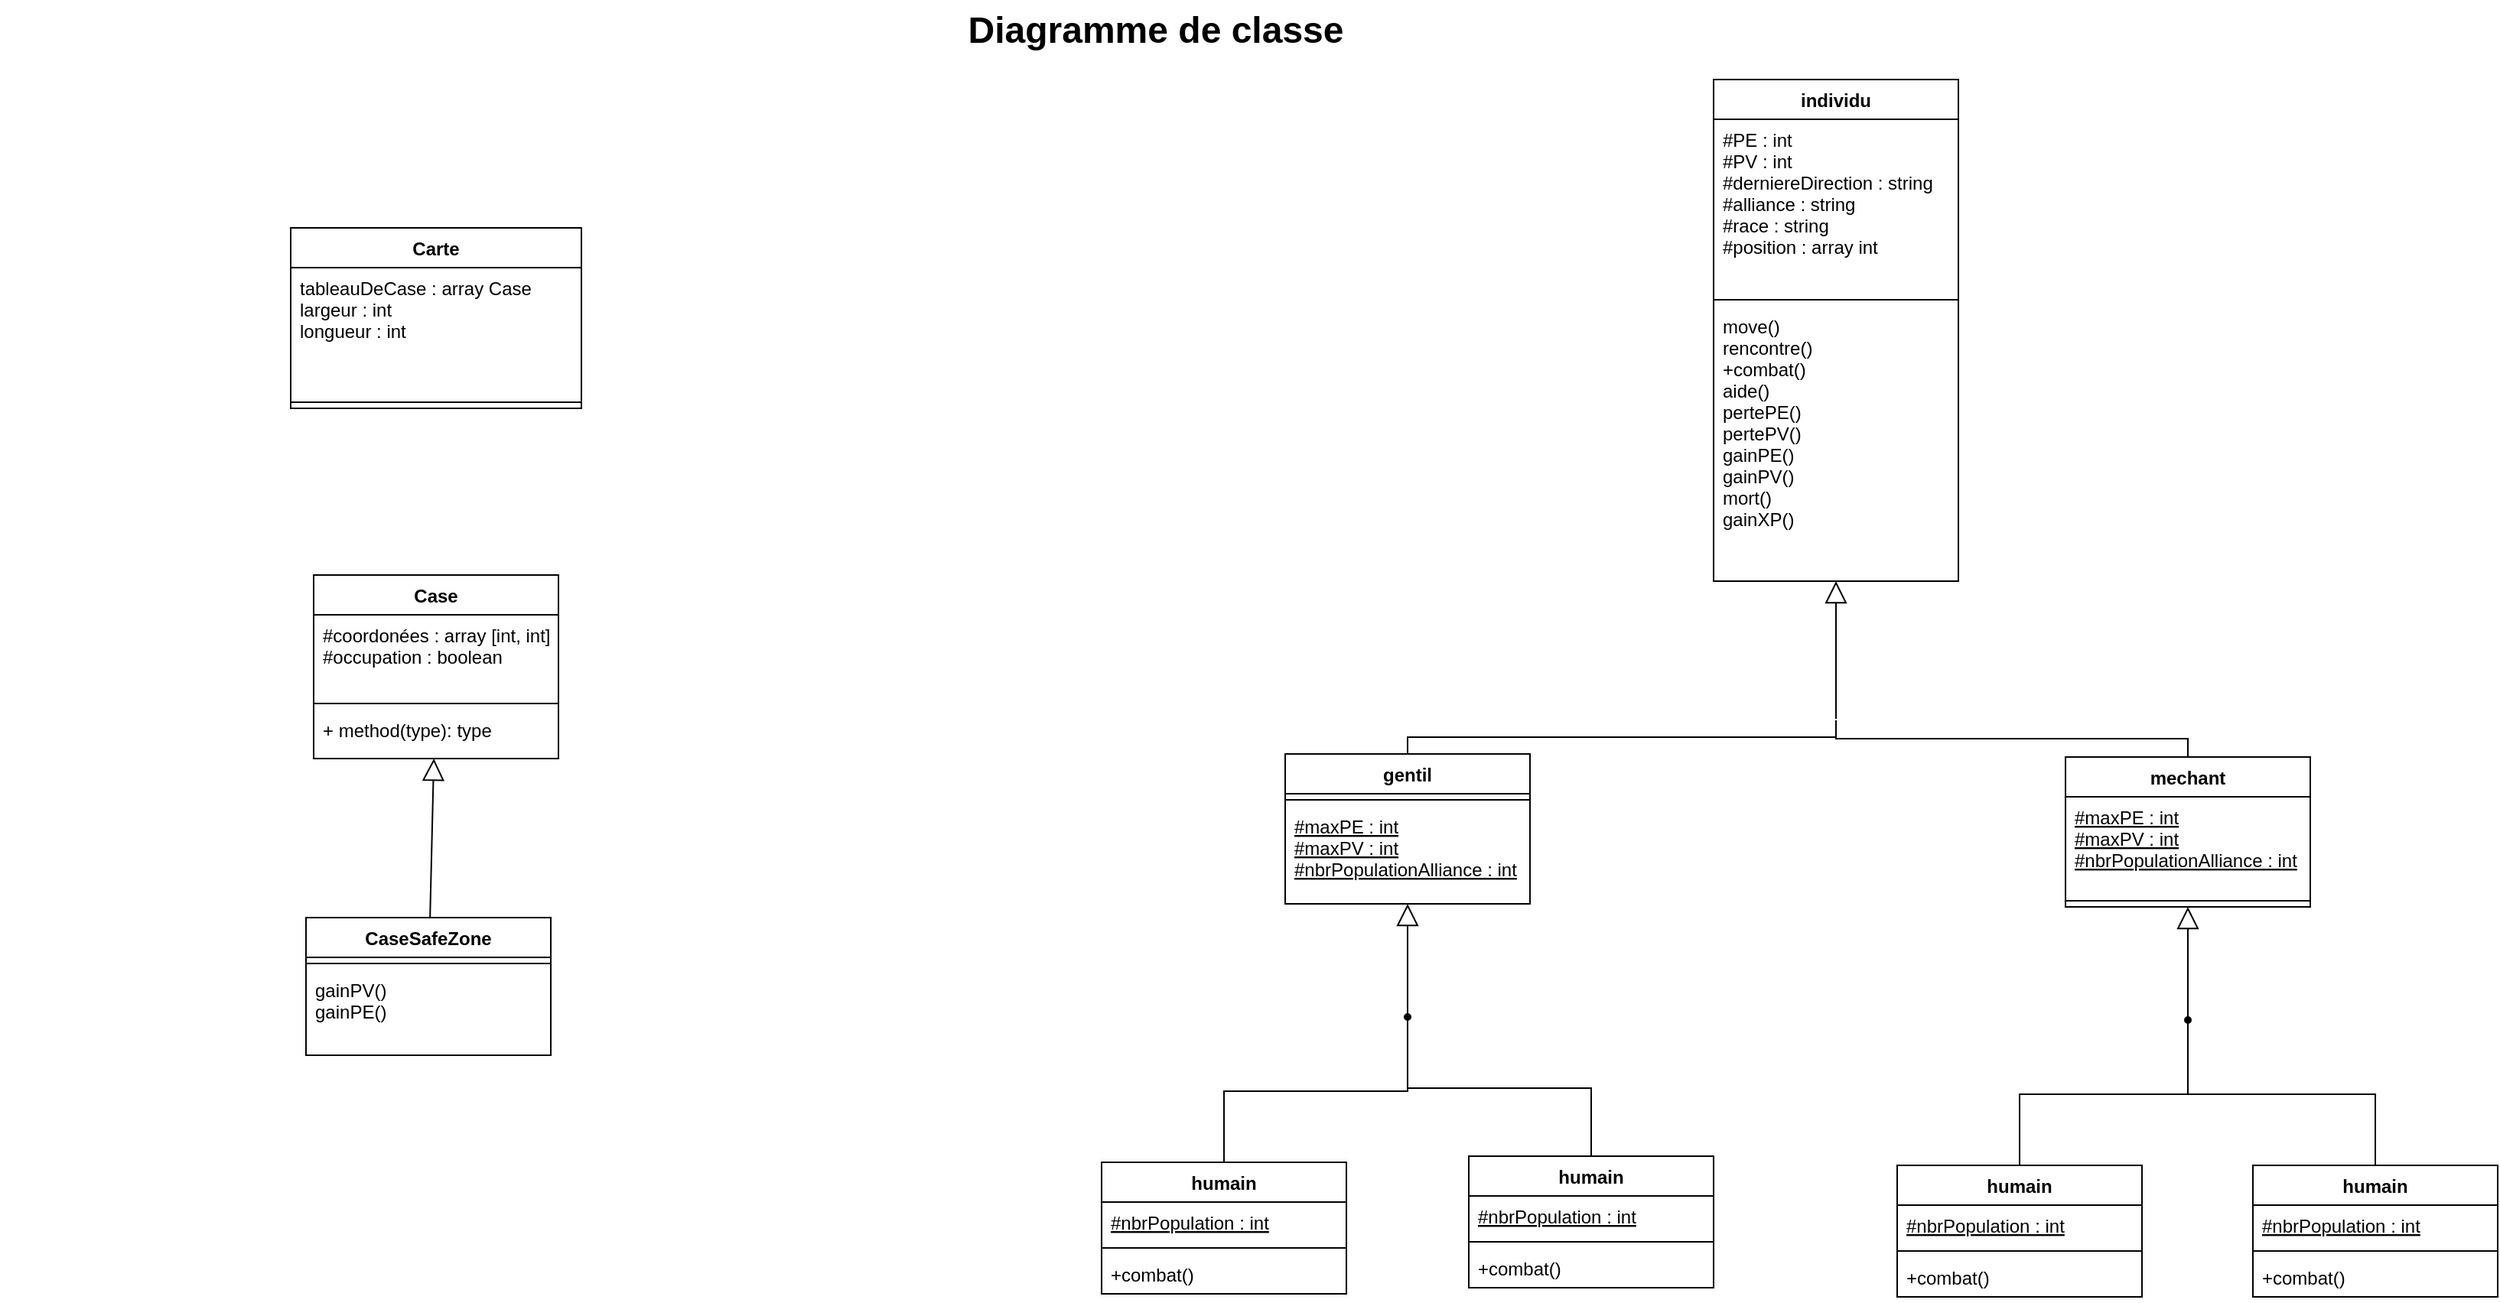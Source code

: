 <mxfile version="12.0.2" type="device" pages="1"><diagram name="Page-1" id="929967ad-93f9-6ef4-fab6-5d389245f69c"><mxGraphModel dx="1024" dy="539" grid="1" gridSize="10" guides="1" tooltips="1" connect="1" arrows="1" fold="1" page="1" pageScale="1.5" pageWidth="1169" pageHeight="826" background="none" math="0" shadow="0"><root><mxCell id="0" style=";html=1;"/><mxCell id="1" style=";html=1;" parent="0"/><mxCell id="1672d66443f91eb5-23" value="Diagramme de classe" style="text;strokeColor=none;fillColor=none;html=1;fontSize=24;fontStyle=1;verticalAlign=middle;align=center;" parent="1" vertex="1"><mxGeometry x="120" y="40" width="1510" height="40" as="geometry"/></mxCell><mxCell id="Tk8f5tvw-eM4Rj0d3qe4-3" value="individu" style="swimlane;fontStyle=1;align=center;verticalAlign=top;childLayout=stackLayout;horizontal=1;startSize=26;horizontalStack=0;resizeParent=1;resizeParentMax=0;resizeLast=0;collapsible=1;marginBottom=0;" parent="1" vertex="1"><mxGeometry x="1240" y="92" width="160" height="328" as="geometry"><mxRectangle x="1240" y="92" width="70" height="26" as="alternateBounds"/></mxGeometry></mxCell><mxCell id="Tk8f5tvw-eM4Rj0d3qe4-4" value="#PE : int&#xA;#PV : int&#xA;#derniereDirection : string&#xA;#alliance : string&#xA;#race : string&#xA;#position : array int" style="text;strokeColor=none;fillColor=none;align=left;verticalAlign=top;spacingLeft=4;spacingRight=4;overflow=hidden;rotatable=0;points=[[0,0.5],[1,0.5]];portConstraint=eastwest;" parent="Tk8f5tvw-eM4Rj0d3qe4-3" vertex="1"><mxGeometry y="26" width="160" height="114" as="geometry"/></mxCell><mxCell id="Tk8f5tvw-eM4Rj0d3qe4-5" value="" style="line;strokeWidth=1;fillColor=none;align=left;verticalAlign=middle;spacingTop=-1;spacingLeft=3;spacingRight=3;rotatable=0;labelPosition=right;points=[];portConstraint=eastwest;" parent="Tk8f5tvw-eM4Rj0d3qe4-3" vertex="1"><mxGeometry y="140" width="160" height="8" as="geometry"/></mxCell><mxCell id="Tk8f5tvw-eM4Rj0d3qe4-6" value="move()&#xA;rencontre()&#xA;+combat()&#xA;aide()&#xA;pertePE()&#xA;pertePV()&#xA;gainPE()&#xA;gainPV()&#xA;mort()&#xA;gainXP()" style="text;strokeColor=none;fillColor=none;align=left;verticalAlign=top;spacingLeft=4;spacingRight=4;overflow=hidden;rotatable=0;points=[[0,0.5],[1,0.5]];portConstraint=eastwest;" parent="Tk8f5tvw-eM4Rj0d3qe4-3" vertex="1"><mxGeometry y="148" width="160" height="180" as="geometry"/></mxCell><mxCell id="Tk8f5tvw-eM4Rj0d3qe4-7" value="gentil" style="swimlane;fontStyle=1;align=center;verticalAlign=top;childLayout=stackLayout;horizontal=1;startSize=26;horizontalStack=0;resizeParent=1;resizeParentMax=0;resizeLast=0;collapsible=1;marginBottom=0;" parent="1" vertex="1"><mxGeometry x="960" y="533" width="160" height="98" as="geometry"/></mxCell><mxCell id="Tk8f5tvw-eM4Rj0d3qe4-9" value="" style="line;strokeWidth=1;fillColor=none;align=left;verticalAlign=middle;spacingTop=-1;spacingLeft=3;spacingRight=3;rotatable=0;labelPosition=right;points=[];portConstraint=eastwest;" parent="Tk8f5tvw-eM4Rj0d3qe4-7" vertex="1"><mxGeometry y="26" width="160" height="8" as="geometry"/></mxCell><mxCell id="Tk8f5tvw-eM4Rj0d3qe4-8" value="#maxPE : int&#xA;#maxPV : int&#xA;#nbrPopulationAlliance : int&#xA;" style="text;strokeColor=none;fillColor=none;align=left;verticalAlign=top;spacingLeft=4;spacingRight=4;overflow=hidden;rotatable=0;points=[[0,0.5],[1,0.5]];portConstraint=eastwest;fontStyle=4" parent="Tk8f5tvw-eM4Rj0d3qe4-7" vertex="1"><mxGeometry y="34" width="160" height="64" as="geometry"/></mxCell><mxCell id="Tk8f5tvw-eM4Rj0d3qe4-11" value="mechant" style="swimlane;fontStyle=1;align=center;verticalAlign=top;childLayout=stackLayout;horizontal=1;startSize=26;horizontalStack=0;resizeParent=1;resizeParentMax=0;resizeLast=0;collapsible=1;marginBottom=0;" parent="1" vertex="1"><mxGeometry x="1470" y="535" width="160" height="98" as="geometry"/></mxCell><mxCell id="Tk8f5tvw-eM4Rj0d3qe4-12" value="#maxPE : int&#xA;#maxPV : int&#xA;#nbrPopulationAlliance : int&#xA;" style="text;strokeColor=none;fillColor=none;align=left;verticalAlign=top;spacingLeft=4;spacingRight=4;overflow=hidden;rotatable=0;points=[[0,0.5],[1,0.5]];portConstraint=eastwest;fontStyle=4" parent="Tk8f5tvw-eM4Rj0d3qe4-11" vertex="1"><mxGeometry y="26" width="160" height="64" as="geometry"/></mxCell><mxCell id="Tk8f5tvw-eM4Rj0d3qe4-13" value="" style="line;strokeWidth=1;fillColor=none;align=left;verticalAlign=middle;spacingTop=-1;spacingLeft=3;spacingRight=3;rotatable=0;labelPosition=right;points=[];portConstraint=eastwest;" parent="Tk8f5tvw-eM4Rj0d3qe4-11" vertex="1"><mxGeometry y="90" width="160" height="8" as="geometry"/></mxCell><mxCell id="Tk8f5tvw-eM4Rj0d3qe4-24" value="" style="edgeStyle=elbowEdgeStyle;html=1;endSize=12;endArrow=block;endFill=0;elbow=horizontal;rounded=0;" parent="1" target="Tk8f5tvw-eM4Rj0d3qe4-6" edge="1"><mxGeometry x="1" relative="1" as="geometry"><mxPoint x="1320" y="484" as="targetPoint"/><mxPoint x="1320" y="510" as="sourcePoint"/></mxGeometry></mxCell><mxCell id="Tk8f5tvw-eM4Rj0d3qe4-25" value="" style="edgeStyle=elbowEdgeStyle;html=1;elbow=vertical;verticalAlign=bottom;endArrow=none;rounded=0;" parent="1" target="Tk8f5tvw-eM4Rj0d3qe4-11" edge="1"><mxGeometry x="1" relative="1" as="geometry"><mxPoint x="1390" y="534" as="targetPoint"/><mxPoint x="1320.0" y="511.0" as="sourcePoint"/></mxGeometry></mxCell><mxCell id="Tk8f5tvw-eM4Rj0d3qe4-26" value="" style="edgeStyle=elbowEdgeStyle;html=1;elbow=vertical;verticalAlign=bottom;endArrow=none;rounded=0;" parent="1" target="Tk8f5tvw-eM4Rj0d3qe4-7" edge="1"><mxGeometry x="1" relative="1" as="geometry"><mxPoint x="1250" y="534" as="targetPoint"/><mxPoint x="1320.0" y="511.0" as="sourcePoint"/></mxGeometry></mxCell><mxCell id="Tk8f5tvw-eM4Rj0d3qe4-33" value="" style="verticalAlign=bottom;html=1;ellipse;fillColor=#000000;strokeColor=#000000;" parent="1" vertex="1"><mxGeometry x="1038" y="703" width="4" height="4" as="geometry"/></mxCell><mxCell id="Tk8f5tvw-eM4Rj0d3qe4-34" value="" style="edgeStyle=elbowEdgeStyle;html=1;endSize=12;endArrow=block;endFill=0;elbow=horizontal;rounded=0;" parent="1" source="Tk8f5tvw-eM4Rj0d3qe4-33" target="Tk8f5tvw-eM4Rj0d3qe4-7" edge="1"><mxGeometry x="1" relative="1" as="geometry"><mxPoint x="1040" y="680" as="targetPoint"/></mxGeometry></mxCell><mxCell id="Tk8f5tvw-eM4Rj0d3qe4-35" value="" style="edgeStyle=elbowEdgeStyle;html=1;elbow=vertical;verticalAlign=bottom;endArrow=none;rounded=0;" parent="1" source="Tk8f5tvw-eM4Rj0d3qe4-33" target="Tk8f5tvw-eM4Rj0d3qe4-50" edge="1"><mxGeometry x="1" relative="1" as="geometry"><mxPoint x="1110" y="730" as="targetPoint"/></mxGeometry></mxCell><mxCell id="Tk8f5tvw-eM4Rj0d3qe4-36" value="" style="edgeStyle=elbowEdgeStyle;html=1;elbow=vertical;verticalAlign=bottom;endArrow=none;rounded=0;" parent="1" source="Tk8f5tvw-eM4Rj0d3qe4-33" target="Tk8f5tvw-eM4Rj0d3qe4-46" edge="1"><mxGeometry x="1" relative="1" as="geometry"><mxPoint x="970" y="730" as="targetPoint"/></mxGeometry></mxCell><mxCell id="Tk8f5tvw-eM4Rj0d3qe4-41" value="" style="verticalAlign=bottom;html=1;ellipse;fillColor=#000000;strokeColor=#000000;" parent="1" vertex="1"><mxGeometry x="1548" y="705" width="4" height="4" as="geometry"/></mxCell><mxCell id="Tk8f5tvw-eM4Rj0d3qe4-42" value="" style="edgeStyle=elbowEdgeStyle;html=1;endSize=12;endArrow=block;endFill=0;elbow=horizontal;rounded=0;" parent="1" source="Tk8f5tvw-eM4Rj0d3qe4-41" target="Tk8f5tvw-eM4Rj0d3qe4-11" edge="1"><mxGeometry x="1" relative="1" as="geometry"><mxPoint x="1550" y="682" as="targetPoint"/></mxGeometry></mxCell><mxCell id="Tk8f5tvw-eM4Rj0d3qe4-43" value="" style="edgeStyle=elbowEdgeStyle;html=1;elbow=vertical;verticalAlign=bottom;endArrow=none;rounded=0;" parent="1" source="Tk8f5tvw-eM4Rj0d3qe4-41" target="Tk8f5tvw-eM4Rj0d3qe4-58" edge="1"><mxGeometry x="1" relative="1" as="geometry"><mxPoint x="1620" y="732" as="targetPoint"/></mxGeometry></mxCell><mxCell id="Tk8f5tvw-eM4Rj0d3qe4-44" value="" style="edgeStyle=elbowEdgeStyle;html=1;elbow=vertical;verticalAlign=bottom;endArrow=none;rounded=0;" parent="1" source="Tk8f5tvw-eM4Rj0d3qe4-41" target="Tk8f5tvw-eM4Rj0d3qe4-54" edge="1"><mxGeometry x="1" relative="1" as="geometry"><mxPoint x="1480" y="732" as="targetPoint"/></mxGeometry></mxCell><mxCell id="Tk8f5tvw-eM4Rj0d3qe4-46" value="humain" style="swimlane;fontStyle=1;align=center;verticalAlign=top;childLayout=stackLayout;horizontal=1;startSize=26;horizontalStack=0;resizeParent=1;resizeParentMax=0;resizeLast=0;collapsible=1;marginBottom=0;" parent="1" vertex="1"><mxGeometry x="840" y="800" width="160" height="86" as="geometry"/></mxCell><mxCell id="Tk8f5tvw-eM4Rj0d3qe4-47" value="#nbrPopulation : int" style="text;strokeColor=none;fillColor=none;align=left;verticalAlign=top;spacingLeft=4;spacingRight=4;overflow=hidden;rotatable=0;points=[[0,0.5],[1,0.5]];portConstraint=eastwest;fontStyle=4" parent="Tk8f5tvw-eM4Rj0d3qe4-46" vertex="1"><mxGeometry y="26" width="160" height="26" as="geometry"/></mxCell><mxCell id="Tk8f5tvw-eM4Rj0d3qe4-48" value="" style="line;strokeWidth=1;fillColor=none;align=left;verticalAlign=middle;spacingTop=-1;spacingLeft=3;spacingRight=3;rotatable=0;labelPosition=right;points=[];portConstraint=eastwest;" parent="Tk8f5tvw-eM4Rj0d3qe4-46" vertex="1"><mxGeometry y="52" width="160" height="8" as="geometry"/></mxCell><mxCell id="Tk8f5tvw-eM4Rj0d3qe4-49" value="+combat()" style="text;strokeColor=none;fillColor=none;align=left;verticalAlign=top;spacingLeft=4;spacingRight=4;overflow=hidden;rotatable=0;points=[[0,0.5],[1,0.5]];portConstraint=eastwest;" parent="Tk8f5tvw-eM4Rj0d3qe4-46" vertex="1"><mxGeometry y="60" width="160" height="26" as="geometry"/></mxCell><mxCell id="Tk8f5tvw-eM4Rj0d3qe4-50" value="humain" style="swimlane;fontStyle=1;align=center;verticalAlign=top;childLayout=stackLayout;horizontal=1;startSize=26;horizontalStack=0;resizeParent=1;resizeParentMax=0;resizeLast=0;collapsible=1;marginBottom=0;" parent="1" vertex="1"><mxGeometry x="1080" y="796" width="160" height="86" as="geometry"/></mxCell><mxCell id="Tk8f5tvw-eM4Rj0d3qe4-51" value="#nbrPopulation : int" style="text;strokeColor=none;fillColor=none;align=left;verticalAlign=top;spacingLeft=4;spacingRight=4;overflow=hidden;rotatable=0;points=[[0,0.5],[1,0.5]];portConstraint=eastwest;fontStyle=4" parent="Tk8f5tvw-eM4Rj0d3qe4-50" vertex="1"><mxGeometry y="26" width="160" height="26" as="geometry"/></mxCell><mxCell id="Tk8f5tvw-eM4Rj0d3qe4-52" value="" style="line;strokeWidth=1;fillColor=none;align=left;verticalAlign=middle;spacingTop=-1;spacingLeft=3;spacingRight=3;rotatable=0;labelPosition=right;points=[];portConstraint=eastwest;" parent="Tk8f5tvw-eM4Rj0d3qe4-50" vertex="1"><mxGeometry y="52" width="160" height="8" as="geometry"/></mxCell><mxCell id="Tk8f5tvw-eM4Rj0d3qe4-53" value="+combat()" style="text;strokeColor=none;fillColor=none;align=left;verticalAlign=top;spacingLeft=4;spacingRight=4;overflow=hidden;rotatable=0;points=[[0,0.5],[1,0.5]];portConstraint=eastwest;" parent="Tk8f5tvw-eM4Rj0d3qe4-50" vertex="1"><mxGeometry y="60" width="160" height="26" as="geometry"/></mxCell><mxCell id="Tk8f5tvw-eM4Rj0d3qe4-54" value="humain" style="swimlane;fontStyle=1;align=center;verticalAlign=top;childLayout=stackLayout;horizontal=1;startSize=26;horizontalStack=0;resizeParent=1;resizeParentMax=0;resizeLast=0;collapsible=1;marginBottom=0;" parent="1" vertex="1"><mxGeometry x="1360" y="802" width="160" height="86" as="geometry"/></mxCell><mxCell id="Tk8f5tvw-eM4Rj0d3qe4-55" value="#nbrPopulation : int" style="text;strokeColor=none;fillColor=none;align=left;verticalAlign=top;spacingLeft=4;spacingRight=4;overflow=hidden;rotatable=0;points=[[0,0.5],[1,0.5]];portConstraint=eastwest;fontStyle=4" parent="Tk8f5tvw-eM4Rj0d3qe4-54" vertex="1"><mxGeometry y="26" width="160" height="26" as="geometry"/></mxCell><mxCell id="Tk8f5tvw-eM4Rj0d3qe4-56" value="" style="line;strokeWidth=1;fillColor=none;align=left;verticalAlign=middle;spacingTop=-1;spacingLeft=3;spacingRight=3;rotatable=0;labelPosition=right;points=[];portConstraint=eastwest;" parent="Tk8f5tvw-eM4Rj0d3qe4-54" vertex="1"><mxGeometry y="52" width="160" height="8" as="geometry"/></mxCell><mxCell id="Tk8f5tvw-eM4Rj0d3qe4-57" value="+combat()" style="text;strokeColor=none;fillColor=none;align=left;verticalAlign=top;spacingLeft=4;spacingRight=4;overflow=hidden;rotatable=0;points=[[0,0.5],[1,0.5]];portConstraint=eastwest;" parent="Tk8f5tvw-eM4Rj0d3qe4-54" vertex="1"><mxGeometry y="60" width="160" height="26" as="geometry"/></mxCell><mxCell id="Tk8f5tvw-eM4Rj0d3qe4-58" value="humain" style="swimlane;fontStyle=1;align=center;verticalAlign=top;childLayout=stackLayout;horizontal=1;startSize=26;horizontalStack=0;resizeParent=1;resizeParentMax=0;resizeLast=0;collapsible=1;marginBottom=0;" parent="1" vertex="1"><mxGeometry x="1592.5" y="802" width="160" height="86" as="geometry"/></mxCell><mxCell id="Tk8f5tvw-eM4Rj0d3qe4-59" value="#nbrPopulation : int" style="text;strokeColor=none;fillColor=none;align=left;verticalAlign=top;spacingLeft=4;spacingRight=4;overflow=hidden;rotatable=0;points=[[0,0.5],[1,0.5]];portConstraint=eastwest;fontStyle=4" parent="Tk8f5tvw-eM4Rj0d3qe4-58" vertex="1"><mxGeometry y="26" width="160" height="26" as="geometry"/></mxCell><mxCell id="Tk8f5tvw-eM4Rj0d3qe4-60" value="" style="line;strokeWidth=1;fillColor=none;align=left;verticalAlign=middle;spacingTop=-1;spacingLeft=3;spacingRight=3;rotatable=0;labelPosition=right;points=[];portConstraint=eastwest;" parent="Tk8f5tvw-eM4Rj0d3qe4-58" vertex="1"><mxGeometry y="52" width="160" height="8" as="geometry"/></mxCell><mxCell id="Tk8f5tvw-eM4Rj0d3qe4-61" value="+combat()" style="text;strokeColor=none;fillColor=none;align=left;verticalAlign=top;spacingLeft=4;spacingRight=4;overflow=hidden;rotatable=0;points=[[0,0.5],[1,0.5]];portConstraint=eastwest;" parent="Tk8f5tvw-eM4Rj0d3qe4-58" vertex="1"><mxGeometry y="60" width="160" height="26" as="geometry"/></mxCell><mxCell id="Tk8f5tvw-eM4Rj0d3qe4-62" value="Carte" style="swimlane;fontStyle=1;align=center;verticalAlign=top;childLayout=stackLayout;horizontal=1;startSize=26;horizontalStack=0;resizeParent=1;resizeParentMax=0;resizeLast=0;collapsible=1;marginBottom=0;" parent="1" vertex="1"><mxGeometry x="310" y="189" width="190" height="118" as="geometry"/></mxCell><mxCell id="Tk8f5tvw-eM4Rj0d3qe4-63" value="tableauDeCase : array Case&#xA;largeur : int&#xA;longueur : int&#xA;" style="text;strokeColor=none;fillColor=none;align=left;verticalAlign=top;spacingLeft=4;spacingRight=4;overflow=hidden;rotatable=0;points=[[0,0.5],[1,0.5]];portConstraint=eastwest;" parent="Tk8f5tvw-eM4Rj0d3qe4-62" vertex="1"><mxGeometry y="26" width="190" height="84" as="geometry"/></mxCell><mxCell id="Tk8f5tvw-eM4Rj0d3qe4-64" value="" style="line;strokeWidth=1;fillColor=none;align=left;verticalAlign=middle;spacingTop=-1;spacingLeft=3;spacingRight=3;rotatable=0;labelPosition=right;points=[];portConstraint=eastwest;" parent="Tk8f5tvw-eM4Rj0d3qe4-62" vertex="1"><mxGeometry y="110" width="190" height="8" as="geometry"/></mxCell><mxCell id="Tk8f5tvw-eM4Rj0d3qe4-66" value="Case" style="swimlane;fontStyle=1;align=center;verticalAlign=top;childLayout=stackLayout;horizontal=1;startSize=26;horizontalStack=0;resizeParent=1;resizeParentMax=0;resizeLast=0;collapsible=1;marginBottom=0;" parent="1" vertex="1"><mxGeometry x="325" y="416" width="160" height="120" as="geometry"/></mxCell><mxCell id="Tk8f5tvw-eM4Rj0d3qe4-67" value="#coordonées : array [int, int]&#xA;#occupation : boolean&#xA;" style="text;strokeColor=none;fillColor=none;align=left;verticalAlign=top;spacingLeft=4;spacingRight=4;overflow=hidden;rotatable=0;points=[[0,0.5],[1,0.5]];portConstraint=eastwest;" parent="Tk8f5tvw-eM4Rj0d3qe4-66" vertex="1"><mxGeometry y="26" width="160" height="54" as="geometry"/></mxCell><mxCell id="Tk8f5tvw-eM4Rj0d3qe4-68" value="" style="line;strokeWidth=1;fillColor=none;align=left;verticalAlign=middle;spacingTop=-1;spacingLeft=3;spacingRight=3;rotatable=0;labelPosition=right;points=[];portConstraint=eastwest;" parent="Tk8f5tvw-eM4Rj0d3qe4-66" vertex="1"><mxGeometry y="80" width="160" height="8" as="geometry"/></mxCell><mxCell id="Tk8f5tvw-eM4Rj0d3qe4-69" value="+ method(type): type" style="text;strokeColor=none;fillColor=none;align=left;verticalAlign=top;spacingLeft=4;spacingRight=4;overflow=hidden;rotatable=0;points=[[0,0.5],[1,0.5]];portConstraint=eastwest;" parent="Tk8f5tvw-eM4Rj0d3qe4-66" vertex="1"><mxGeometry y="88" width="160" height="32" as="geometry"/></mxCell><mxCell id="Tk8f5tvw-eM4Rj0d3qe4-70" value="CaseSafeZone" style="swimlane;fontStyle=1;align=center;verticalAlign=top;childLayout=stackLayout;horizontal=1;startSize=26;horizontalStack=0;resizeParent=1;resizeParentMax=0;resizeLast=0;collapsible=1;marginBottom=0;" parent="1" vertex="1"><mxGeometry x="320" y="640" width="160" height="90" as="geometry"/></mxCell><mxCell id="Tk8f5tvw-eM4Rj0d3qe4-72" value="" style="line;strokeWidth=1;fillColor=none;align=left;verticalAlign=middle;spacingTop=-1;spacingLeft=3;spacingRight=3;rotatable=0;labelPosition=right;points=[];portConstraint=eastwest;" parent="Tk8f5tvw-eM4Rj0d3qe4-70" vertex="1"><mxGeometry y="26" width="160" height="8" as="geometry"/></mxCell><mxCell id="Tk8f5tvw-eM4Rj0d3qe4-73" value="gainPV()&#xA;gainPE()&#xA;" style="text;strokeColor=none;fillColor=none;align=left;verticalAlign=top;spacingLeft=4;spacingRight=4;overflow=hidden;rotatable=0;points=[[0,0.5],[1,0.5]];portConstraint=eastwest;" parent="Tk8f5tvw-eM4Rj0d3qe4-70" vertex="1"><mxGeometry y="34" width="160" height="56" as="geometry"/></mxCell><mxCell id="Tk8f5tvw-eM4Rj0d3qe4-74" value="" style="edgeStyle=none;html=1;endSize=12;endArrow=block;endFill=0;" parent="1" source="Tk8f5tvw-eM4Rj0d3qe4-70" target="Tk8f5tvw-eM4Rj0d3qe4-66" edge="1"><mxGeometry width="160" relative="1" as="geometry"><mxPoint x="120" y="910" as="sourcePoint"/><mxPoint x="280" y="910" as="targetPoint"/></mxGeometry></mxCell></root></mxGraphModel></diagram></mxfile>